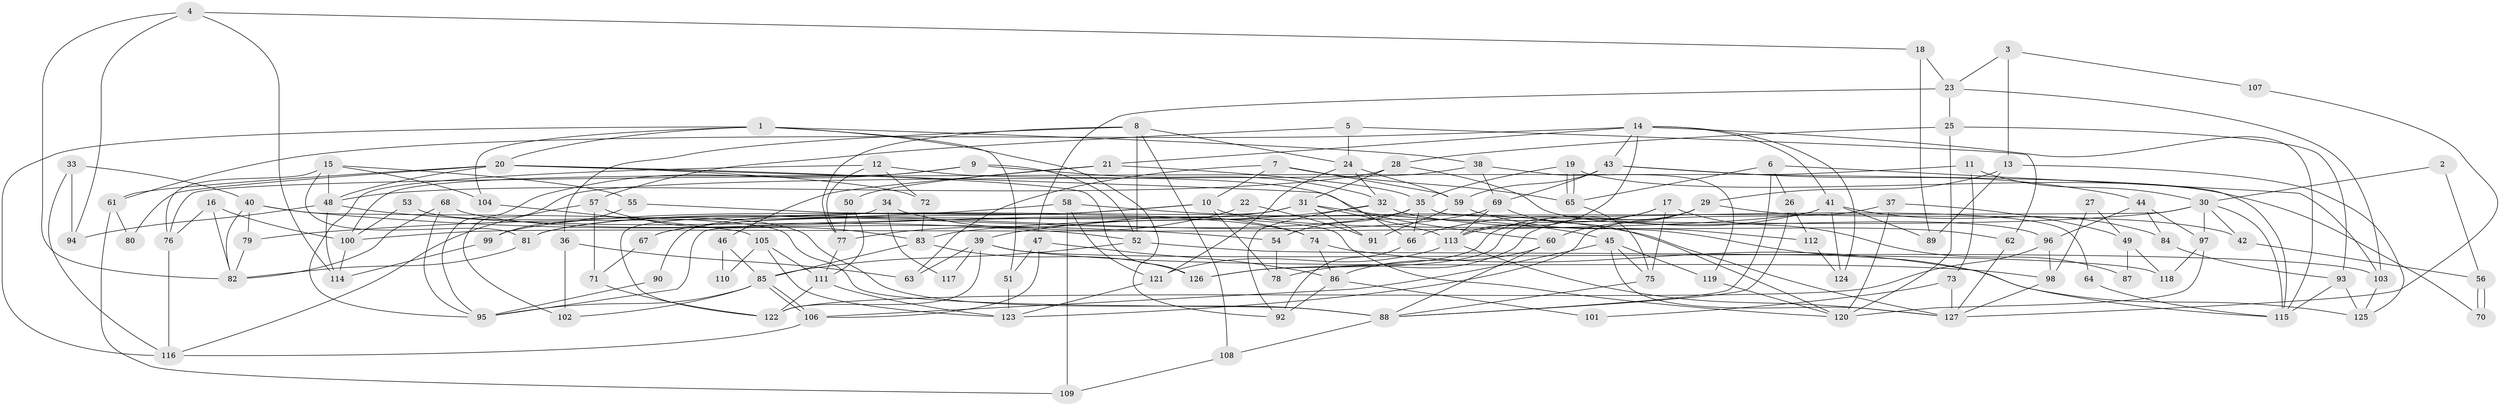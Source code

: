 // coarse degree distribution, {8: 0.056818181818181816, 2: 0.10227272727272728, 3: 0.2159090909090909, 5: 0.125, 4: 0.2159090909090909, 7: 0.09090909090909091, 6: 0.1590909090909091, 9: 0.011363636363636364, 10: 0.011363636363636364, 11: 0.011363636363636364}
// Generated by graph-tools (version 1.1) at 2025/23/03/03/25 07:23:57]
// undirected, 127 vertices, 254 edges
graph export_dot {
graph [start="1"]
  node [color=gray90,style=filled];
  1;
  2;
  3;
  4;
  5;
  6;
  7;
  8;
  9;
  10;
  11;
  12;
  13;
  14;
  15;
  16;
  17;
  18;
  19;
  20;
  21;
  22;
  23;
  24;
  25;
  26;
  27;
  28;
  29;
  30;
  31;
  32;
  33;
  34;
  35;
  36;
  37;
  38;
  39;
  40;
  41;
  42;
  43;
  44;
  45;
  46;
  47;
  48;
  49;
  50;
  51;
  52;
  53;
  54;
  55;
  56;
  57;
  58;
  59;
  60;
  61;
  62;
  63;
  64;
  65;
  66;
  67;
  68;
  69;
  70;
  71;
  72;
  73;
  74;
  75;
  76;
  77;
  78;
  79;
  80;
  81;
  82;
  83;
  84;
  85;
  86;
  87;
  88;
  89;
  90;
  91;
  92;
  93;
  94;
  95;
  96;
  97;
  98;
  99;
  100;
  101;
  102;
  103;
  104;
  105;
  106;
  107;
  108;
  109;
  110;
  111;
  112;
  113;
  114;
  115;
  116;
  117;
  118;
  119;
  120;
  121;
  122;
  123;
  124;
  125;
  126;
  127;
  1 -- 20;
  1 -- 92;
  1 -- 38;
  1 -- 51;
  1 -- 104;
  1 -- 116;
  2 -- 56;
  2 -- 30;
  3 -- 13;
  3 -- 23;
  3 -- 107;
  4 -- 94;
  4 -- 114;
  4 -- 18;
  4 -- 82;
  5 -- 62;
  5 -- 57;
  5 -- 24;
  6 -- 103;
  6 -- 65;
  6 -- 26;
  6 -- 88;
  7 -- 59;
  7 -- 63;
  7 -- 10;
  7 -- 65;
  8 -- 77;
  8 -- 24;
  8 -- 36;
  8 -- 52;
  8 -- 108;
  9 -- 100;
  9 -- 52;
  9 -- 32;
  9 -- 95;
  10 -- 78;
  10 -- 67;
  10 -- 99;
  10 -- 115;
  11 -- 30;
  11 -- 76;
  11 -- 73;
  12 -- 72;
  12 -- 77;
  12 -- 66;
  12 -- 95;
  13 -- 89;
  13 -- 125;
  13 -- 29;
  14 -- 43;
  14 -- 113;
  14 -- 21;
  14 -- 41;
  14 -- 61;
  14 -- 115;
  14 -- 124;
  15 -- 81;
  15 -- 48;
  15 -- 55;
  15 -- 76;
  15 -- 104;
  16 -- 76;
  16 -- 82;
  16 -- 100;
  17 -- 75;
  17 -- 113;
  17 -- 87;
  17 -- 126;
  18 -- 23;
  18 -- 89;
  19 -- 35;
  19 -- 65;
  19 -- 65;
  19 -- 70;
  20 -- 126;
  20 -- 60;
  20 -- 48;
  20 -- 61;
  20 -- 72;
  20 -- 80;
  21 -- 35;
  21 -- 46;
  21 -- 50;
  22 -- 77;
  22 -- 91;
  23 -- 47;
  23 -- 25;
  23 -- 103;
  24 -- 32;
  24 -- 59;
  24 -- 121;
  25 -- 93;
  25 -- 120;
  25 -- 28;
  26 -- 88;
  26 -- 112;
  27 -- 49;
  27 -- 98;
  28 -- 48;
  28 -- 31;
  28 -- 96;
  29 -- 126;
  29 -- 42;
  29 -- 60;
  29 -- 78;
  30 -- 95;
  30 -- 115;
  30 -- 42;
  30 -- 83;
  30 -- 97;
  31 -- 45;
  31 -- 67;
  31 -- 90;
  31 -- 91;
  31 -- 113;
  32 -- 92;
  32 -- 39;
  32 -- 62;
  33 -- 116;
  33 -- 40;
  33 -- 94;
  34 -- 74;
  34 -- 122;
  34 -- 117;
  35 -- 81;
  35 -- 66;
  35 -- 54;
  35 -- 64;
  36 -- 102;
  36 -- 63;
  37 -- 123;
  37 -- 120;
  37 -- 49;
  38 -- 69;
  38 -- 102;
  38 -- 119;
  39 -- 122;
  39 -- 63;
  39 -- 98;
  39 -- 103;
  39 -- 117;
  40 -- 79;
  40 -- 88;
  40 -- 54;
  40 -- 82;
  41 -- 100;
  41 -- 66;
  41 -- 84;
  41 -- 89;
  41 -- 124;
  42 -- 56;
  43 -- 115;
  43 -- 59;
  43 -- 44;
  43 -- 69;
  44 -- 84;
  44 -- 96;
  44 -- 97;
  45 -- 119;
  45 -- 75;
  45 -- 106;
  45 -- 127;
  46 -- 85;
  46 -- 110;
  47 -- 51;
  47 -- 106;
  47 -- 86;
  48 -- 52;
  48 -- 94;
  48 -- 114;
  49 -- 118;
  49 -- 87;
  50 -- 111;
  50 -- 77;
  51 -- 123;
  52 -- 85;
  52 -- 118;
  53 -- 88;
  53 -- 100;
  54 -- 78;
  55 -- 120;
  55 -- 99;
  56 -- 70;
  56 -- 70;
  57 -- 116;
  57 -- 83;
  57 -- 71;
  58 -- 127;
  58 -- 121;
  58 -- 79;
  58 -- 109;
  59 -- 112;
  59 -- 91;
  60 -- 88;
  60 -- 86;
  61 -- 80;
  61 -- 109;
  62 -- 127;
  64 -- 115;
  65 -- 75;
  66 -- 92;
  67 -- 71;
  68 -- 95;
  68 -- 82;
  68 -- 74;
  69 -- 113;
  69 -- 81;
  69 -- 120;
  71 -- 122;
  72 -- 83;
  73 -- 127;
  73 -- 101;
  74 -- 86;
  74 -- 125;
  75 -- 88;
  76 -- 116;
  77 -- 111;
  79 -- 82;
  81 -- 82;
  83 -- 85;
  83 -- 126;
  84 -- 93;
  85 -- 106;
  85 -- 106;
  85 -- 95;
  85 -- 102;
  86 -- 92;
  86 -- 101;
  88 -- 108;
  90 -- 95;
  93 -- 115;
  93 -- 125;
  96 -- 98;
  96 -- 122;
  97 -- 118;
  97 -- 120;
  98 -- 127;
  99 -- 114;
  100 -- 114;
  103 -- 125;
  104 -- 105;
  105 -- 111;
  105 -- 110;
  105 -- 123;
  106 -- 116;
  107 -- 127;
  108 -- 109;
  111 -- 123;
  111 -- 122;
  112 -- 124;
  113 -- 127;
  113 -- 121;
  119 -- 120;
  121 -- 123;
}
